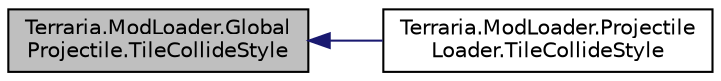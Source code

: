 digraph "Terraria.ModLoader.GlobalProjectile.TileCollideStyle"
{
  edge [fontname="Helvetica",fontsize="10",labelfontname="Helvetica",labelfontsize="10"];
  node [fontname="Helvetica",fontsize="10",shape=record];
  rankdir="LR";
  Node137 [label="Terraria.ModLoader.Global\lProjectile.TileCollideStyle",height=0.2,width=0.4,color="black", fillcolor="grey75", style="filled", fontcolor="black"];
  Node137 -> Node138 [dir="back",color="midnightblue",fontsize="10",style="solid",fontname="Helvetica"];
  Node138 [label="Terraria.ModLoader.Projectile\lLoader.TileCollideStyle",height=0.2,width=0.4,color="black", fillcolor="white", style="filled",URL="$class_terraria_1_1_mod_loader_1_1_projectile_loader.html#a1ab64a3527b2ffd6d8fb7e4c48b37001"];
}
